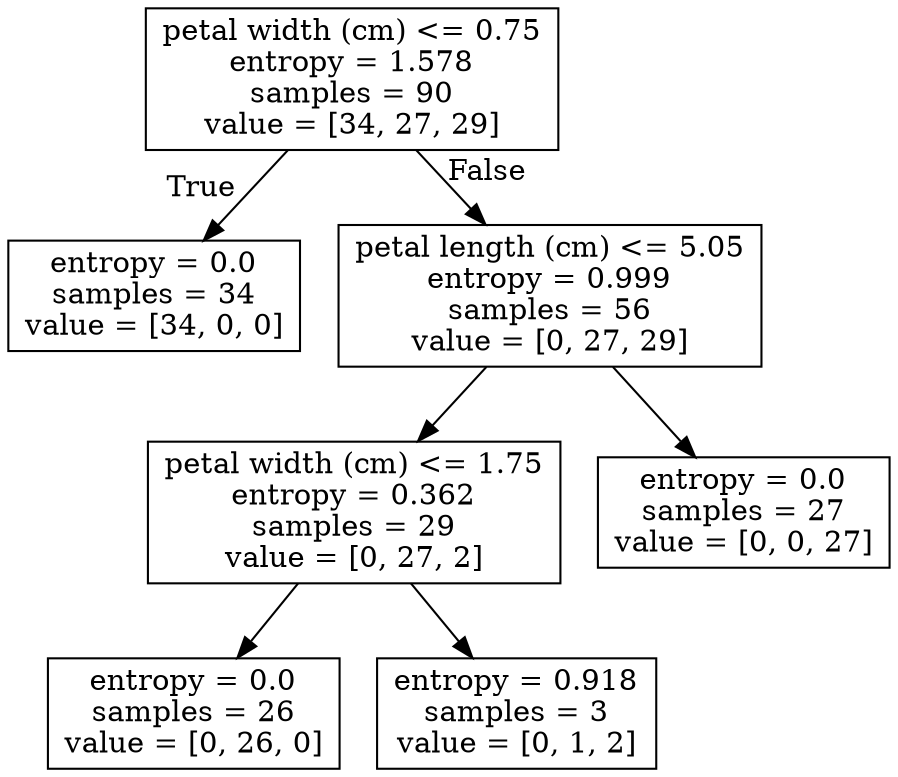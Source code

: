 digraph Tree {
node [shape=box] ;
0 [label="petal width (cm) <= 0.75\nentropy = 1.578\nsamples = 90\nvalue = [34, 27, 29]"] ;
1 [label="entropy = 0.0\nsamples = 34\nvalue = [34, 0, 0]"] ;
0 -> 1 [labeldistance=2.5, labelangle=45, headlabel="True"] ;
2 [label="petal length (cm) <= 5.05\nentropy = 0.999\nsamples = 56\nvalue = [0, 27, 29]"] ;
0 -> 2 [labeldistance=2.5, labelangle=-45, headlabel="False"] ;
3 [label="petal width (cm) <= 1.75\nentropy = 0.362\nsamples = 29\nvalue = [0, 27, 2]"] ;
2 -> 3 ;
4 [label="entropy = 0.0\nsamples = 26\nvalue = [0, 26, 0]"] ;
3 -> 4 ;
5 [label="entropy = 0.918\nsamples = 3\nvalue = [0, 1, 2]"] ;
3 -> 5 ;
6 [label="entropy = 0.0\nsamples = 27\nvalue = [0, 0, 27]"] ;
2 -> 6 ;
}